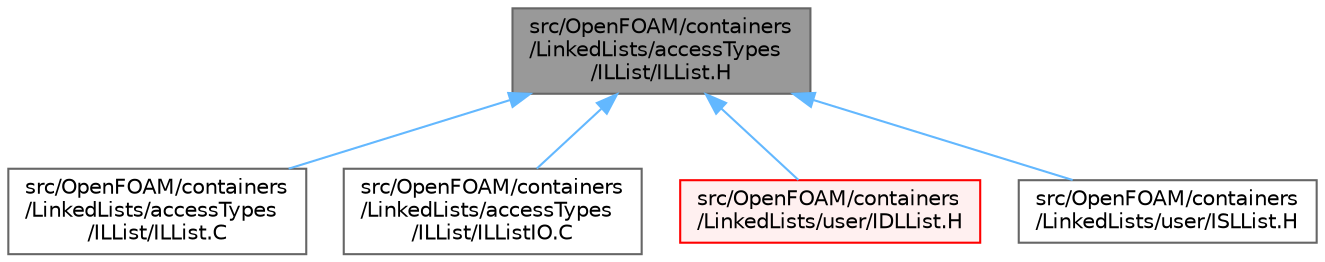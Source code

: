 digraph "src/OpenFOAM/containers/LinkedLists/accessTypes/ILList/ILList.H"
{
 // LATEX_PDF_SIZE
  bgcolor="transparent";
  edge [fontname=Helvetica,fontsize=10,labelfontname=Helvetica,labelfontsize=10];
  node [fontname=Helvetica,fontsize=10,shape=box,height=0.2,width=0.4];
  Node1 [id="Node000001",label="src/OpenFOAM/containers\l/LinkedLists/accessTypes\l/ILList/ILList.H",height=0.2,width=0.4,color="gray40", fillcolor="grey60", style="filled", fontcolor="black",tooltip=" "];
  Node1 -> Node2 [id="edge1_Node000001_Node000002",dir="back",color="steelblue1",style="solid",tooltip=" "];
  Node2 [id="Node000002",label="src/OpenFOAM/containers\l/LinkedLists/accessTypes\l/ILList/ILList.C",height=0.2,width=0.4,color="grey40", fillcolor="white", style="filled",URL="$ILList_8C.html",tooltip=" "];
  Node1 -> Node3 [id="edge2_Node000001_Node000003",dir="back",color="steelblue1",style="solid",tooltip=" "];
  Node3 [id="Node000003",label="src/OpenFOAM/containers\l/LinkedLists/accessTypes\l/ILList/ILListIO.C",height=0.2,width=0.4,color="grey40", fillcolor="white", style="filled",URL="$ILListIO_8C.html",tooltip=" "];
  Node1 -> Node4 [id="edge3_Node000001_Node000004",dir="back",color="steelblue1",style="solid",tooltip=" "];
  Node4 [id="Node000004",label="src/OpenFOAM/containers\l/LinkedLists/user/IDLList.H",height=0.2,width=0.4,color="red", fillcolor="#FFF0F0", style="filled",URL="$IDLList_8H.html",tooltip="Intrusive doubly-linked list."];
  Node1 -> Node5180 [id="edge4_Node000001_Node005180",dir="back",color="steelblue1",style="solid",tooltip=" "];
  Node5180 [id="Node005180",label="src/OpenFOAM/containers\l/LinkedLists/user/ISLList.H",height=0.2,width=0.4,color="grey40", fillcolor="white", style="filled",URL="$ISLList_8H.html",tooltip="Intrusive singly-linked list."];
}
